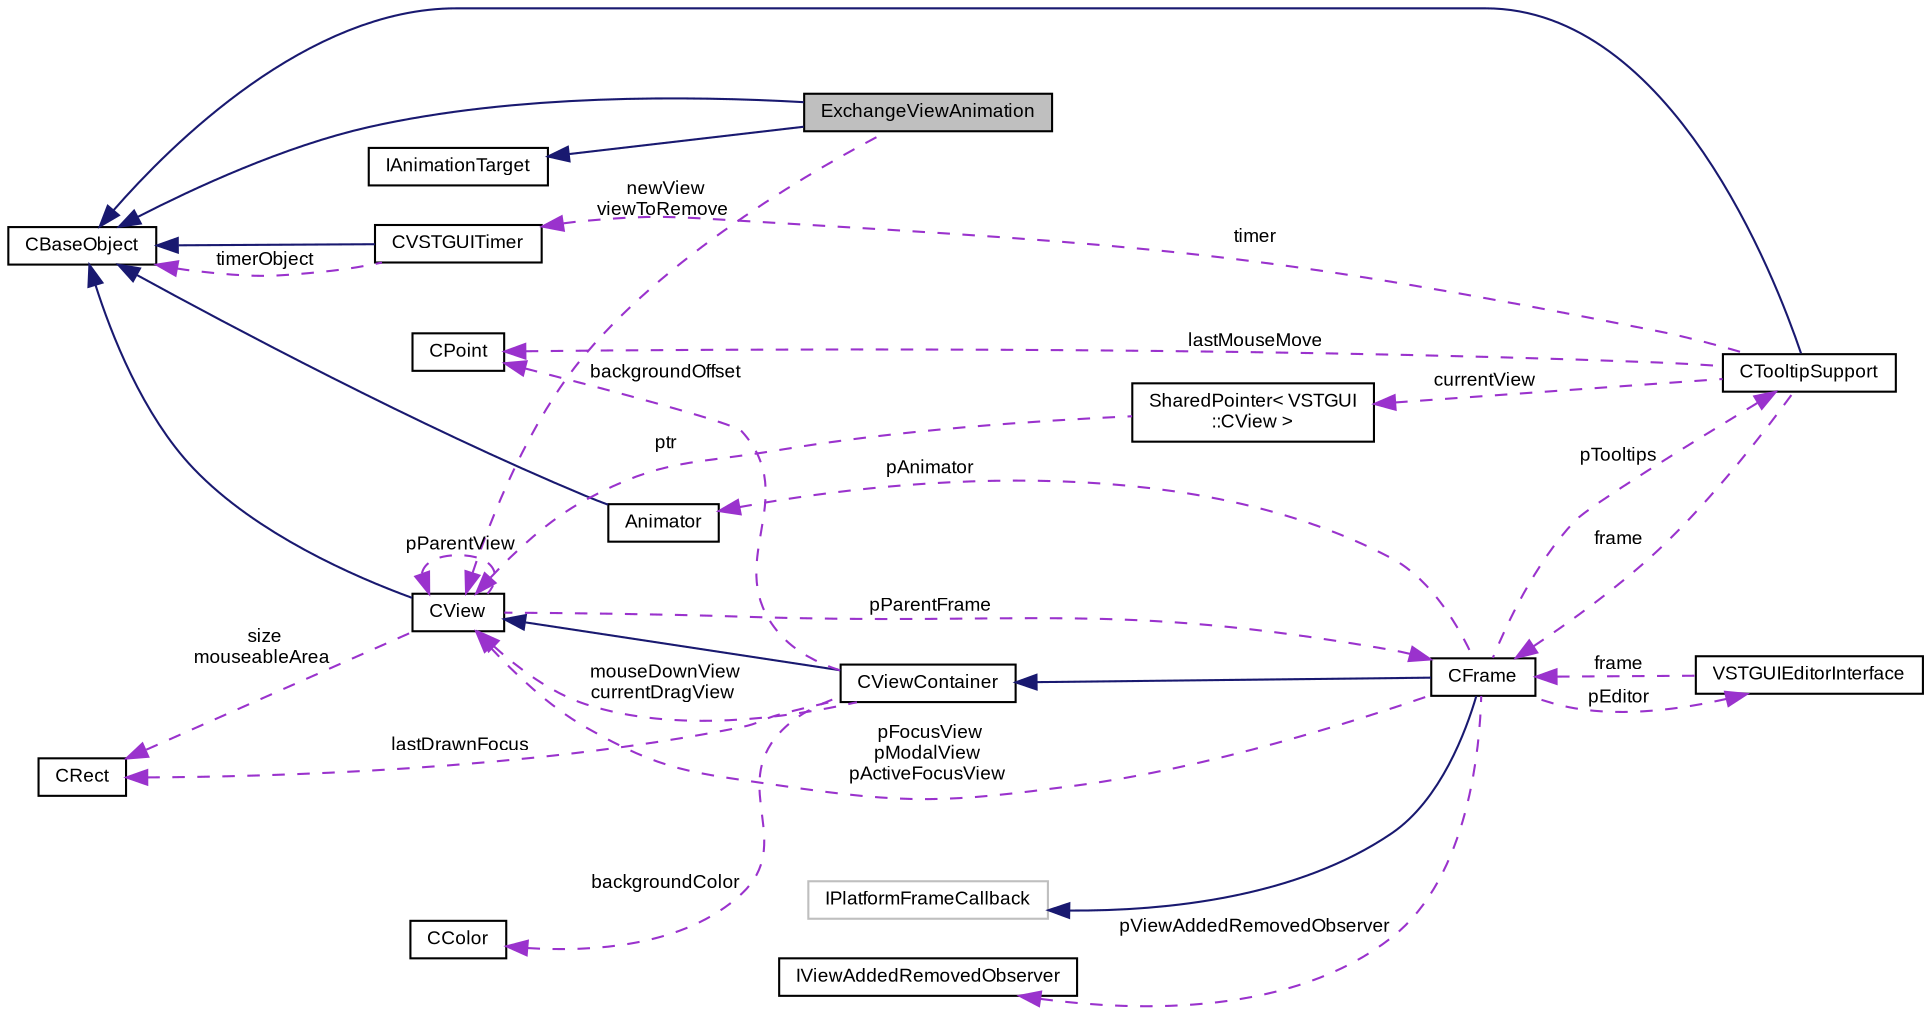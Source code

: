 digraph "ExchangeViewAnimation"
{
  bgcolor="transparent";
  edge [fontname="Arial",fontsize="9",labelfontname="Arial",labelfontsize="9"];
  node [fontname="Arial",fontsize="9",shape=record];
  rankdir="LR";
  Node1 [label="ExchangeViewAnimation",height=0.2,width=0.4,color="black", fillcolor="grey75", style="filled" fontcolor="black"];
  Node2 -> Node1 [dir="back",color="midnightblue",fontsize="9",style="solid",fontname="Arial"];
  Node2 [label="IAnimationTarget",height=0.2,width=0.4,color="black",URL="$class_v_s_t_g_u_i_1_1_animation_1_1_i_animation_target.html",tooltip="Animation target interface. "];
  Node3 -> Node1 [dir="back",color="midnightblue",fontsize="9",style="solid",fontname="Arial"];
  Node3 [label="CBaseObject",height=0.2,width=0.4,color="black",URL="$class_v_s_t_g_u_i_1_1_c_base_object.html",tooltip="Base Object with reference counter. "];
  Node4 -> Node1 [dir="back",color="darkorchid3",fontsize="9",style="dashed",label=" newView\nviewToRemove" ,fontname="Arial"];
  Node4 [label="CView",height=0.2,width=0.4,color="black",URL="$class_v_s_t_g_u_i_1_1_c_view.html",tooltip="Base Class of all view objects. "];
  Node3 -> Node4 [dir="back",color="midnightblue",fontsize="9",style="solid",fontname="Arial"];
  Node5 -> Node4 [dir="back",color="darkorchid3",fontsize="9",style="dashed",label=" pParentFrame" ,fontname="Arial"];
  Node5 [label="CFrame",height=0.2,width=0.4,color="black",URL="$class_v_s_t_g_u_i_1_1_c_frame.html",tooltip="The CFrame is the parent container of all views. "];
  Node6 -> Node5 [dir="back",color="midnightblue",fontsize="9",style="solid",fontname="Arial"];
  Node6 [label="CViewContainer",height=0.2,width=0.4,color="black",URL="$class_v_s_t_g_u_i_1_1_c_view_container.html",tooltip="Container Class of CView objects. "];
  Node4 -> Node6 [dir="back",color="midnightblue",fontsize="9",style="solid",fontname="Arial"];
  Node4 -> Node6 [dir="back",color="darkorchid3",fontsize="9",style="dashed",label=" mouseDownView\ncurrentDragView" ,fontname="Arial"];
  Node7 -> Node6 [dir="back",color="darkorchid3",fontsize="9",style="dashed",label=" backgroundOffset" ,fontname="Arial"];
  Node7 [label="CPoint",height=0.2,width=0.4,color="black",URL="$struct_v_s_t_g_u_i_1_1_c_point.html",tooltip="Point structure. "];
  Node8 -> Node6 [dir="back",color="darkorchid3",fontsize="9",style="dashed",label=" backgroundColor" ,fontname="Arial"];
  Node8 [label="CColor",height=0.2,width=0.4,color="black",URL="$struct_v_s_t_g_u_i_1_1_c_color.html",tooltip="RGBA Color structure. "];
  Node9 -> Node6 [dir="back",color="darkorchid3",fontsize="9",style="dashed",label=" lastDrawnFocus" ,fontname="Arial"];
  Node9 [label="CRect",height=0.2,width=0.4,color="black",URL="$struct_v_s_t_g_u_i_1_1_c_rect.html",tooltip="Rect structure. "];
  Node10 -> Node5 [dir="back",color="midnightblue",fontsize="9",style="solid",fontname="Arial"];
  Node10 [label="IPlatformFrameCallback",height=0.2,width=0.4,color="grey75"];
  Node11 -> Node5 [dir="back",color="darkorchid3",fontsize="9",style="dashed",label=" pViewAddedRemovedObserver" ,fontname="Arial"];
  Node11 [label="IViewAddedRemovedObserver",height=0.2,width=0.4,color="black",URL="$class_v_s_t_g_u_i_1_1_i_view_added_removed_observer.html",tooltip="view added removed observer interface for CFrame "];
  Node4 -> Node5 [dir="back",color="darkorchid3",fontsize="9",style="dashed",label=" pFocusView\npModalView\npActiveFocusView" ,fontname="Arial"];
  Node12 -> Node5 [dir="back",color="darkorchid3",fontsize="9",style="dashed",label=" pAnimator" ,fontname="Arial"];
  Node12 [label="Animator",height=0.2,width=0.4,color="black",URL="$class_v_s_t_g_u_i_1_1_animation_1_1_animator.html",tooltip="Animation runner. "];
  Node3 -> Node12 [dir="back",color="midnightblue",fontsize="9",style="solid",fontname="Arial"];
  Node13 -> Node5 [dir="back",color="darkorchid3",fontsize="9",style="dashed",label=" pTooltips" ,fontname="Arial"];
  Node13 [label="CTooltipSupport",height=0.2,width=0.4,color="black",URL="$class_v_s_t_g_u_i_1_1_c_tooltip_support.html",tooltip="Generic Tooltip Support class. "];
  Node3 -> Node13 [dir="back",color="midnightblue",fontsize="9",style="solid",fontname="Arial"];
  Node5 -> Node13 [dir="back",color="darkorchid3",fontsize="9",style="dashed",label=" frame" ,fontname="Arial"];
  Node7 -> Node13 [dir="back",color="darkorchid3",fontsize="9",style="dashed",label=" lastMouseMove" ,fontname="Arial"];
  Node14 -> Node13 [dir="back",color="darkorchid3",fontsize="9",style="dashed",label=" timer" ,fontname="Arial"];
  Node14 [label="CVSTGUITimer",height=0.2,width=0.4,color="black",URL="$class_v_s_t_g_u_i_1_1_c_v_s_t_g_u_i_timer.html",tooltip="A timer class, which posts timer messages to CBaseObjects. "];
  Node3 -> Node14 [dir="back",color="midnightblue",fontsize="9",style="solid",fontname="Arial"];
  Node3 -> Node14 [dir="back",color="darkorchid3",fontsize="9",style="dashed",label=" timerObject" ,fontname="Arial"];
  Node15 -> Node13 [dir="back",color="darkorchid3",fontsize="9",style="dashed",label=" currentView" ,fontname="Arial"];
  Node15 [label="SharedPointer\< VSTGUI\l::CView \>",height=0.2,width=0.4,color="black",URL="$class_v_s_t_g_u_i_1_1_shared_pointer.html"];
  Node4 -> Node15 [dir="back",color="darkorchid3",fontsize="9",style="dashed",label=" ptr" ,fontname="Arial"];
  Node16 -> Node5 [dir="back",color="darkorchid3",fontsize="9",style="dashed",label=" pEditor" ,fontname="Arial"];
  Node16 [label="VSTGUIEditorInterface",height=0.2,width=0.4,color="black",URL="$class_v_s_t_g_u_i_1_1_v_s_t_g_u_i_editor_interface.html"];
  Node5 -> Node16 [dir="back",color="darkorchid3",fontsize="9",style="dashed",label=" frame" ,fontname="Arial"];
  Node4 -> Node4 [dir="back",color="darkorchid3",fontsize="9",style="dashed",label=" pParentView" ,fontname="Arial"];
  Node9 -> Node4 [dir="back",color="darkorchid3",fontsize="9",style="dashed",label=" size\nmouseableArea" ,fontname="Arial"];
}
